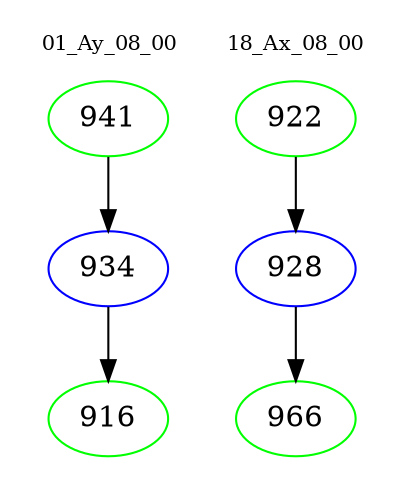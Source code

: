 digraph{
subgraph cluster_0 {
color = white
label = "01_Ay_08_00";
fontsize=10;
T0_941 [label="941", color="green"]
T0_941 -> T0_934 [color="black"]
T0_934 [label="934", color="blue"]
T0_934 -> T0_916 [color="black"]
T0_916 [label="916", color="green"]
}
subgraph cluster_1 {
color = white
label = "18_Ax_08_00";
fontsize=10;
T1_922 [label="922", color="green"]
T1_922 -> T1_928 [color="black"]
T1_928 [label="928", color="blue"]
T1_928 -> T1_966 [color="black"]
T1_966 [label="966", color="green"]
}
}
